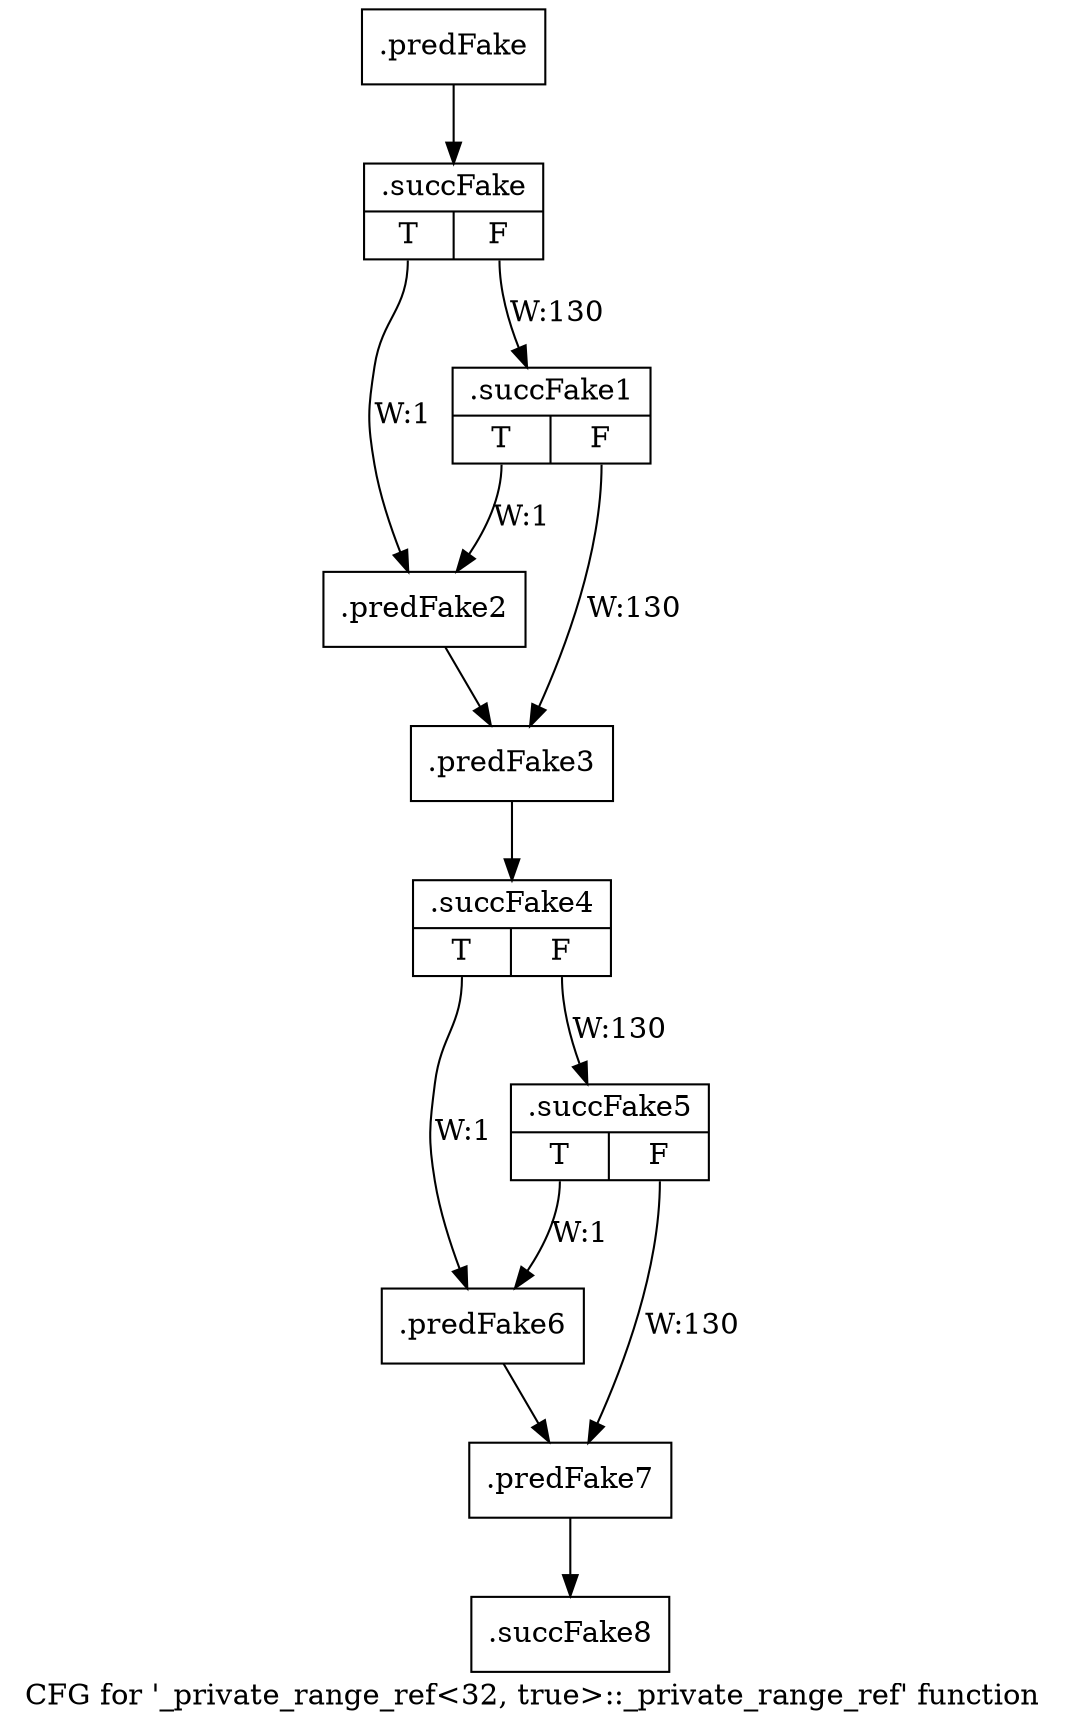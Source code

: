 digraph "CFG for '_private_range_ref\<32, true\>::_private_range_ref' function" {
	label="CFG for '_private_range_ref\<32, true\>::_private_range_ref' function";

	Node0x47a9fa0 [shape=record,filename="",linenumber="",label="{.predFake}"];
	Node0x47a9fa0 -> Node0x47cfaa0[ callList="" memoryops="" filename="/media/miguel/NewVolume/Linux/Xilinx/Vitis_HLS/2020.2/include/etc/ap_private.h" execusionnum="129"];
	Node0x47cfaa0 [shape=record,filename="/media/miguel/NewVolume/Linux/Xilinx/Vitis_HLS/2020.2/include/etc/ap_private.h",linenumber="6308",label="{.succFake|{<s0>T|<s1>F}}"];
	Node0x47cfaa0:s0 -> Node0x47ac4e0[label="W:1"];
	Node0x47cfaa0:s1 -> Node0x47cf5c0[label="W:130" callList="" memoryops="" filename="/media/miguel/NewVolume/Linux/Xilinx/Vitis_HLS/2020.2/include/etc/ap_private.h" execusionnum="129"];
	Node0x47cf5c0 [shape=record,filename="/media/miguel/NewVolume/Linux/Xilinx/Vitis_HLS/2020.2/include/etc/ap_private.h",linenumber="6308",label="{.succFake1|{<s0>T|<s1>F}}"];
	Node0x47cf5c0:s0 -> Node0x47ac4e0[label="W:1"];
	Node0x47cf5c0:s1 -> Node0x47ac530[label="W:130"];
	Node0x47ac4e0 [shape=record,filename="/media/miguel/NewVolume/Linux/Xilinx/Vitis_HLS/2020.2/include/etc/ap_private.h",linenumber="6308",label="{.predFake2}"];
	Node0x47ac4e0 -> Node0x47ac530[ callList="" memoryops="" filename="/media/miguel/NewVolume/Linux/Xilinx/Vitis_HLS/2020.2/include/etc/ap_private.h" execusionnum="0"];
	Node0x47ac530 [shape=record,filename="/media/miguel/NewVolume/Linux/Xilinx/Vitis_HLS/2020.2/include/etc/ap_private.h",linenumber="6308",label="{.predFake3}"];
	Node0x47ac530 -> Node0x47cfe60[ callList="" memoryops="" filename="/media/miguel/NewVolume/Linux/Xilinx/Vitis_HLS/2020.2/include/etc/ap_private.h" execusionnum="129"];
	Node0x47cfe60 [shape=record,filename="/media/miguel/NewVolume/Linux/Xilinx/Vitis_HLS/2020.2/include/etc/ap_private.h",linenumber="6312",label="{.succFake4|{<s0>T|<s1>F}}"];
	Node0x47cfe60:s0 -> Node0x47ac670[label="W:1"];
	Node0x47cfe60:s1 -> Node0x47cff10[label="W:130" callList="" memoryops="" filename="/media/miguel/NewVolume/Linux/Xilinx/Vitis_HLS/2020.2/include/etc/ap_private.h" execusionnum="129"];
	Node0x47cff10 [shape=record,filename="/media/miguel/NewVolume/Linux/Xilinx/Vitis_HLS/2020.2/include/etc/ap_private.h",linenumber="6312",label="{.succFake5|{<s0>T|<s1>F}}"];
	Node0x47cff10:s0 -> Node0x47ac670[label="W:1"];
	Node0x47cff10:s1 -> Node0x47ac6c0[label="W:130"];
	Node0x47ac670 [shape=record,filename="/media/miguel/NewVolume/Linux/Xilinx/Vitis_HLS/2020.2/include/etc/ap_private.h",linenumber="6312",label="{.predFake6}"];
	Node0x47ac670 -> Node0x47ac6c0[ callList="" memoryops="" filename="/media/miguel/NewVolume/Linux/Xilinx/Vitis_HLS/2020.2/include/etc/ap_private.h" execusionnum="0"];
	Node0x47ac6c0 [shape=record,filename="/media/miguel/NewVolume/Linux/Xilinx/Vitis_HLS/2020.2/include/etc/ap_private.h",linenumber="6312",label="{.predFake7}"];
	Node0x47ac6c0 -> Node0x47d01e0[ callList="" memoryops="" filename="/media/miguel/NewVolume/Linux/Xilinx/Vitis_HLS/2020.2/include/etc/ap_private.h" execusionnum="129"];
	Node0x47d01e0 [shape=record,filename="/media/miguel/NewVolume/Linux/Xilinx/Vitis_HLS/2020.2/include/etc/ap_private.h",linenumber="6315",label="{.succFake8}"];
}
